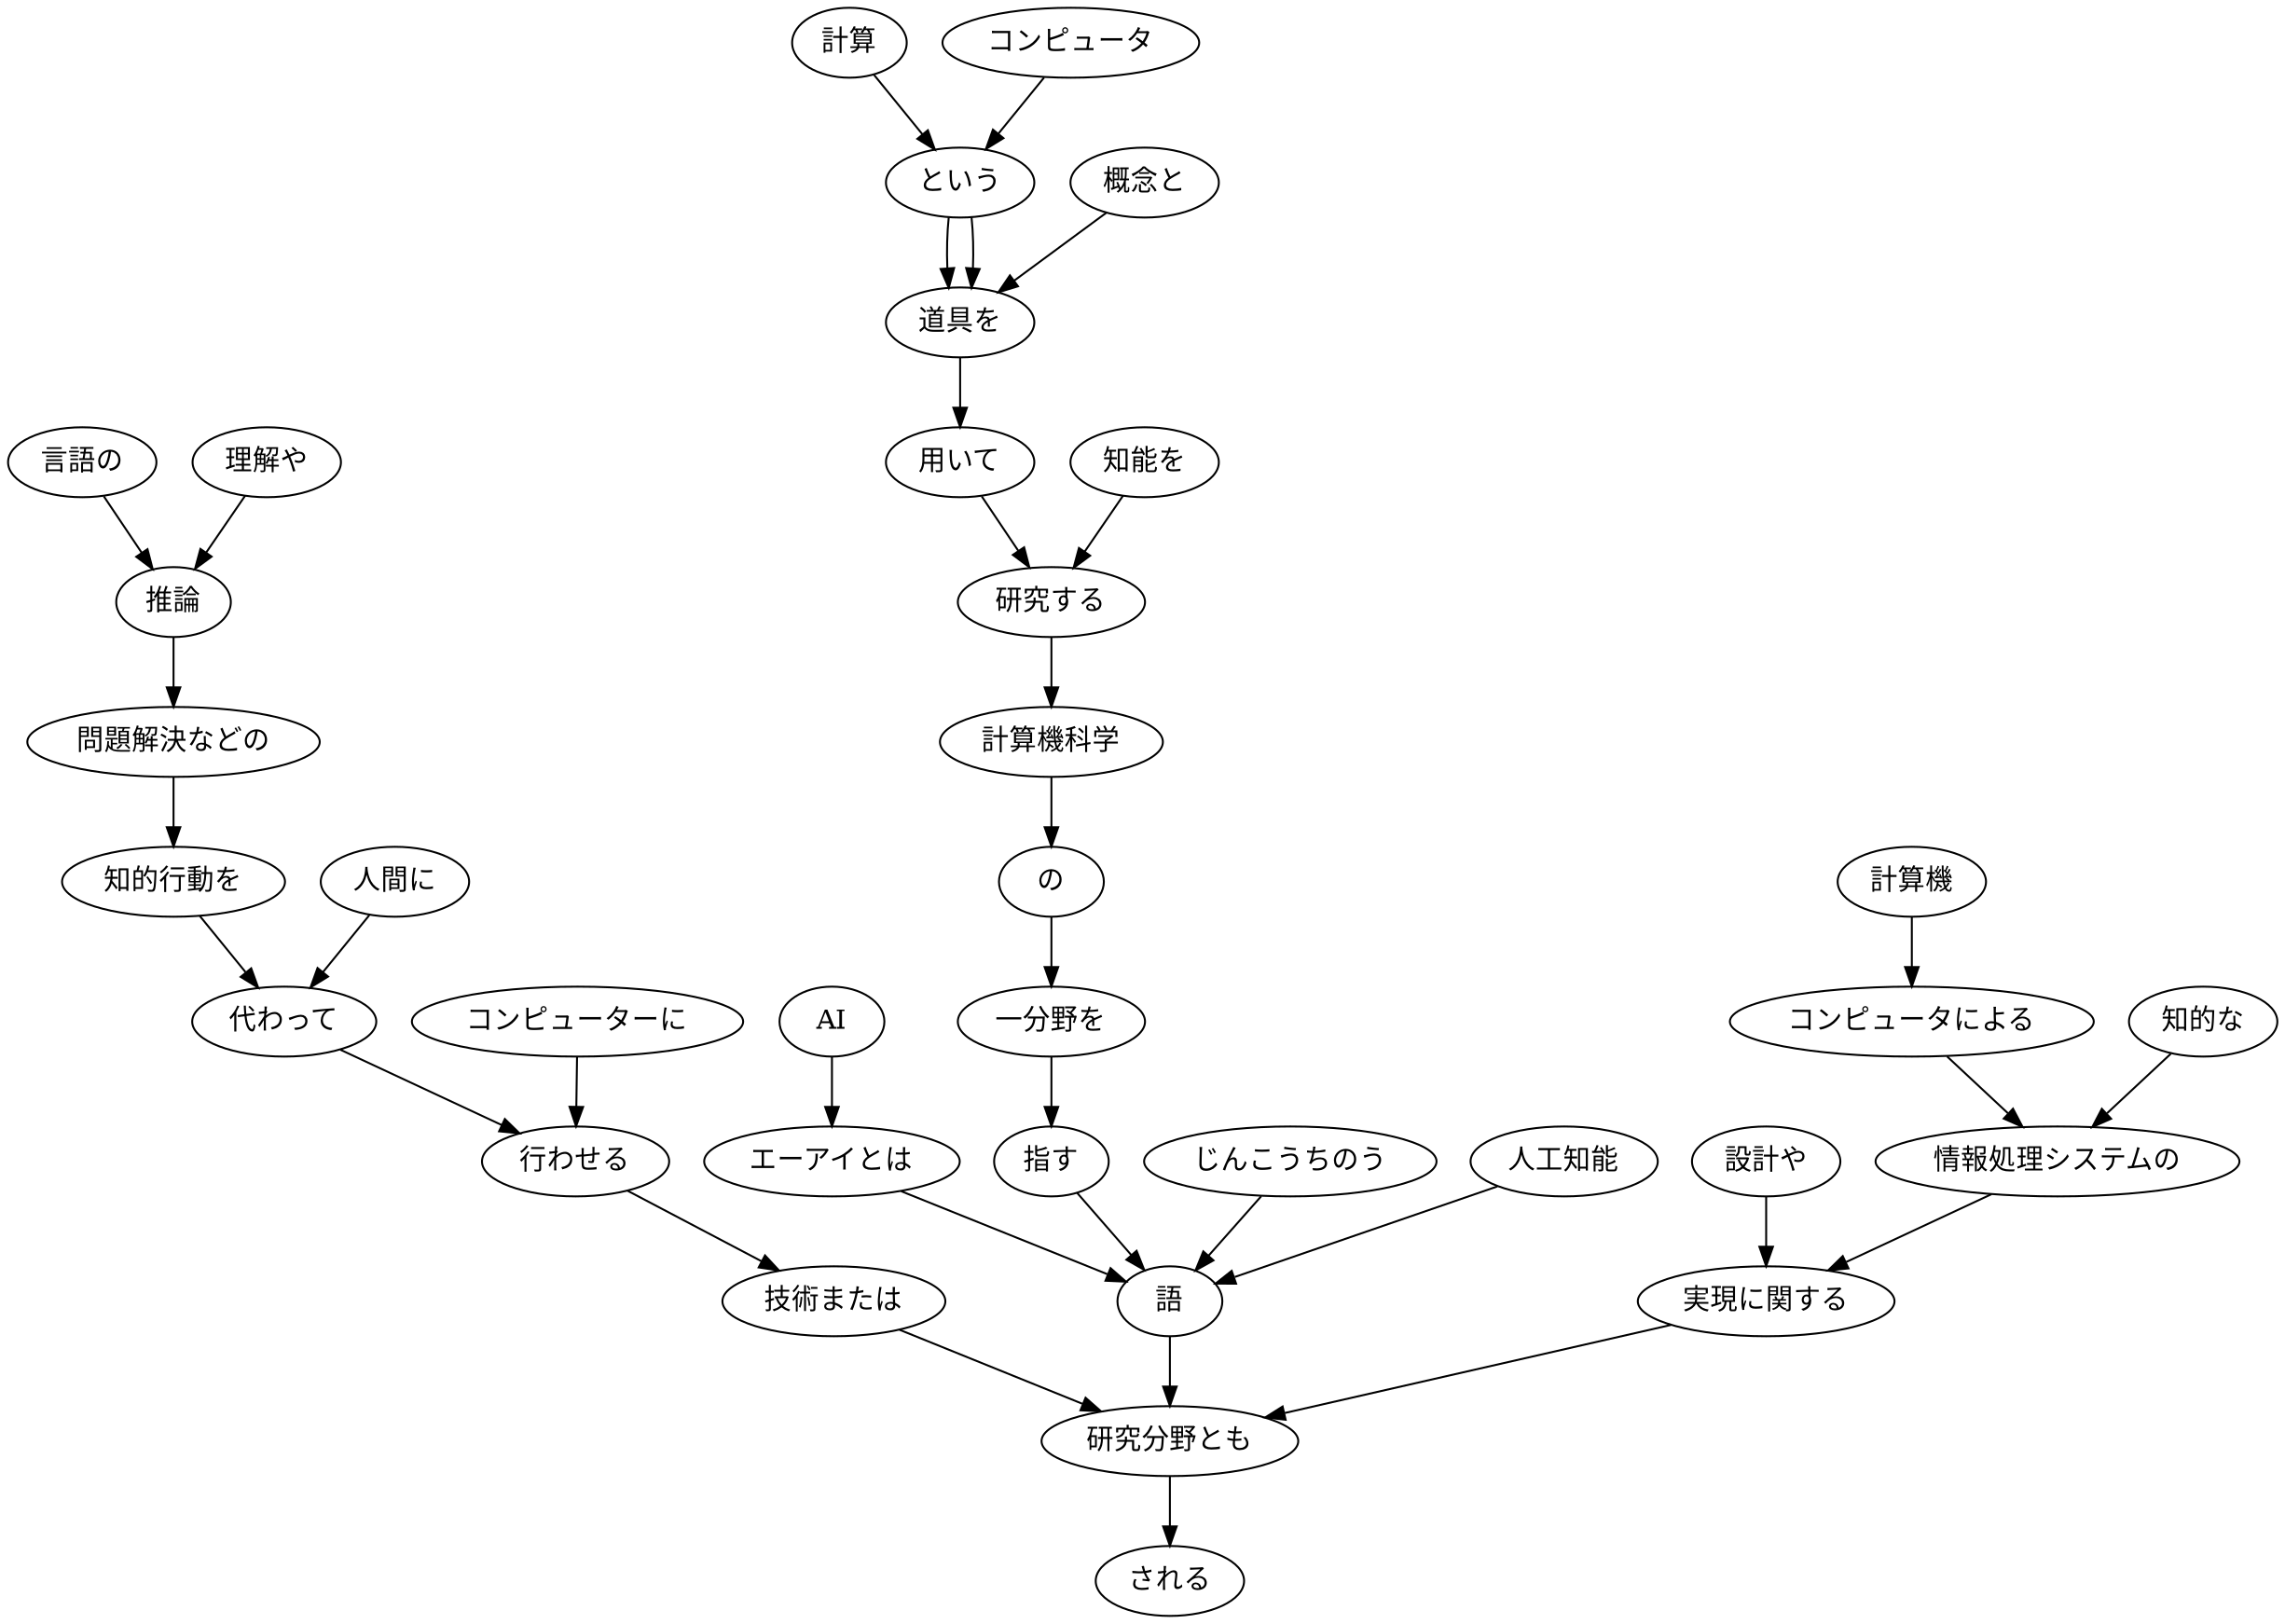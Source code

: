 digraph {
	"人工知能"
	"語"
	"人工知能" -> "語"
	"じんこうちのう"
	"語"
	"じんこうちのう" -> "語"
	AI
	"エーアイとは"
	AI -> "エーアイとは"
	"エーアイとは"
	"語"
	"エーアイとは" -> "語"
	"計算"
	"という"
	"計算" -> "という"
	"という"
	"道具を"
	"という" -> "道具を"
	"概念と"
	"道具を"
	"概念と" -> "道具を"
	"コンピュータ"
	"という"
	"コンピュータ" -> "という"
	"という"
	"道具を"
	"という" -> "道具を"
	"道具を"
	"用いて"
	"道具を" -> "用いて"
	"用いて"
	"研究する"
	"用いて" -> "研究する"
	"知能を"
	"研究する"
	"知能を" -> "研究する"
	"研究する"
	"計算機科学"
	"研究する" -> "計算機科学"
	"計算機科学"
	"の"
	"計算機科学" -> "の"
	"の"
	"一分野を"
	"の" -> "一分野を"
	"一分野を"
	"指す"
	"一分野を" -> "指す"
	"指す"
	"語"
	"指す" -> "語"
	"語"
	"研究分野とも"
	"語" -> "研究分野とも"
	"言語の"
	"推論"
	"言語の" -> "推論"
	"理解や"
	"推論"
	"理解や" -> "推論"
	"推論"
	"問題解決などの"
	"推論" -> "問題解決などの"
	"問題解決などの"
	"知的行動を"
	"問題解決などの" -> "知的行動を"
	"知的行動を"
	"代わって"
	"知的行動を" -> "代わって"
	"人間に"
	"代わって"
	"人間に" -> "代わって"
	"代わって"
	"行わせる"
	"代わって" -> "行わせる"
	"コンピューターに"
	"行わせる"
	"コンピューターに" -> "行わせる"
	"行わせる"
	"技術または"
	"行わせる" -> "技術または"
	"技術または"
	"研究分野とも"
	"技術または" -> "研究分野とも"
	"計算機"
	"コンピュータによる"
	"計算機" -> "コンピュータによる"
	"コンピュータによる"
	"情報処理システムの"
	"コンピュータによる" -> "情報処理システムの"
	"知的な"
	"情報処理システムの"
	"知的な" -> "情報処理システムの"
	"情報処理システムの"
	"実現に関する"
	"情報処理システムの" -> "実現に関する"
	"設計や"
	"実現に関する"
	"設計や" -> "実現に関する"
	"実現に関する"
	"研究分野とも"
	"実現に関する" -> "研究分野とも"
	"研究分野とも"
	"される"
	"研究分野とも" -> "される"
}
